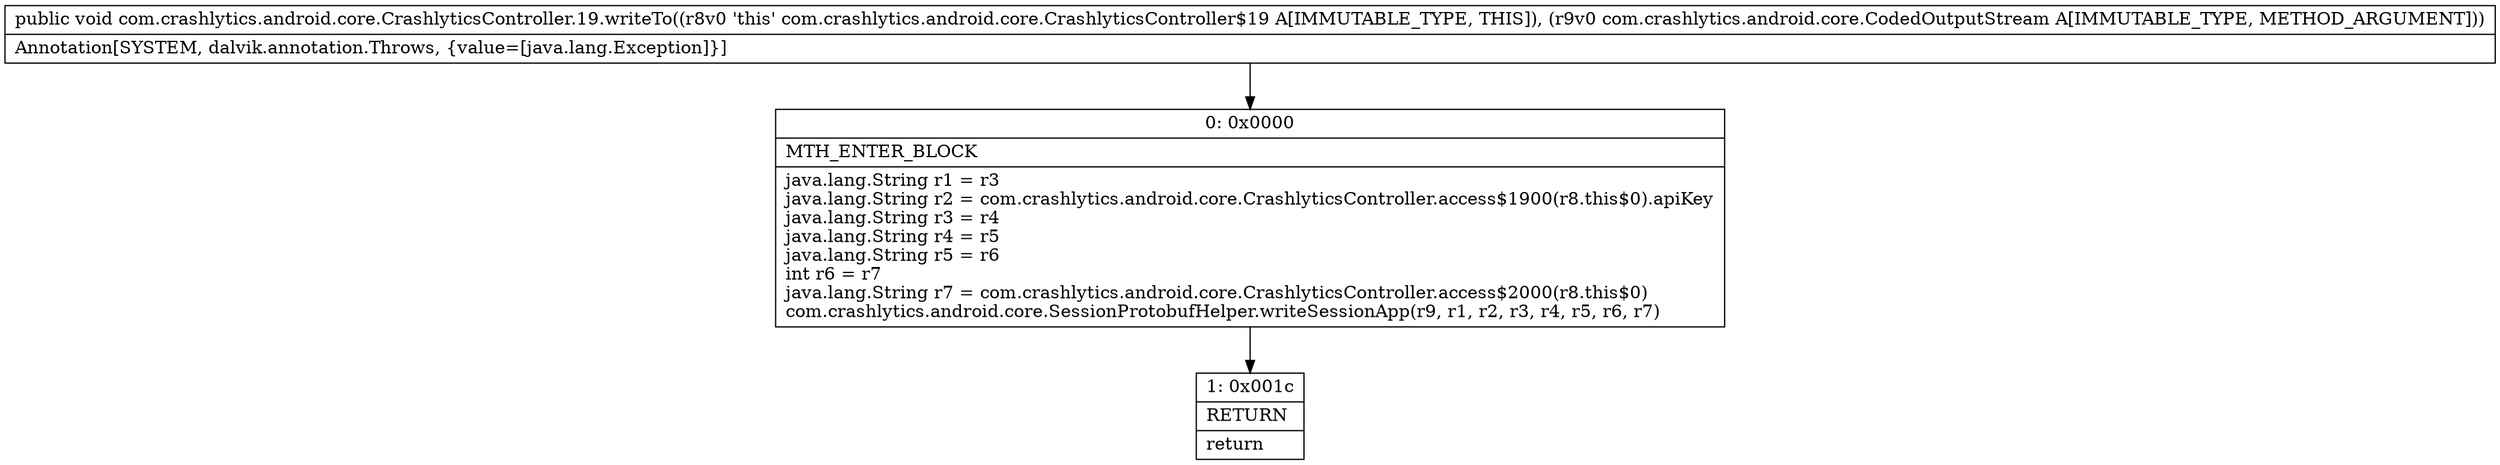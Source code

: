 digraph "CFG forcom.crashlytics.android.core.CrashlyticsController.19.writeTo(Lcom\/crashlytics\/android\/core\/CodedOutputStream;)V" {
Node_0 [shape=record,label="{0\:\ 0x0000|MTH_ENTER_BLOCK\l|java.lang.String r1 = r3\ljava.lang.String r2 = com.crashlytics.android.core.CrashlyticsController.access$1900(r8.this$0).apiKey\ljava.lang.String r3 = r4\ljava.lang.String r4 = r5\ljava.lang.String r5 = r6\lint r6 = r7\ljava.lang.String r7 = com.crashlytics.android.core.CrashlyticsController.access$2000(r8.this$0)\lcom.crashlytics.android.core.SessionProtobufHelper.writeSessionApp(r9, r1, r2, r3, r4, r5, r6, r7)\l}"];
Node_1 [shape=record,label="{1\:\ 0x001c|RETURN\l|return\l}"];
MethodNode[shape=record,label="{public void com.crashlytics.android.core.CrashlyticsController.19.writeTo((r8v0 'this' com.crashlytics.android.core.CrashlyticsController$19 A[IMMUTABLE_TYPE, THIS]), (r9v0 com.crashlytics.android.core.CodedOutputStream A[IMMUTABLE_TYPE, METHOD_ARGUMENT]))  | Annotation[SYSTEM, dalvik.annotation.Throws, \{value=[java.lang.Exception]\}]\l}"];
MethodNode -> Node_0;
Node_0 -> Node_1;
}

